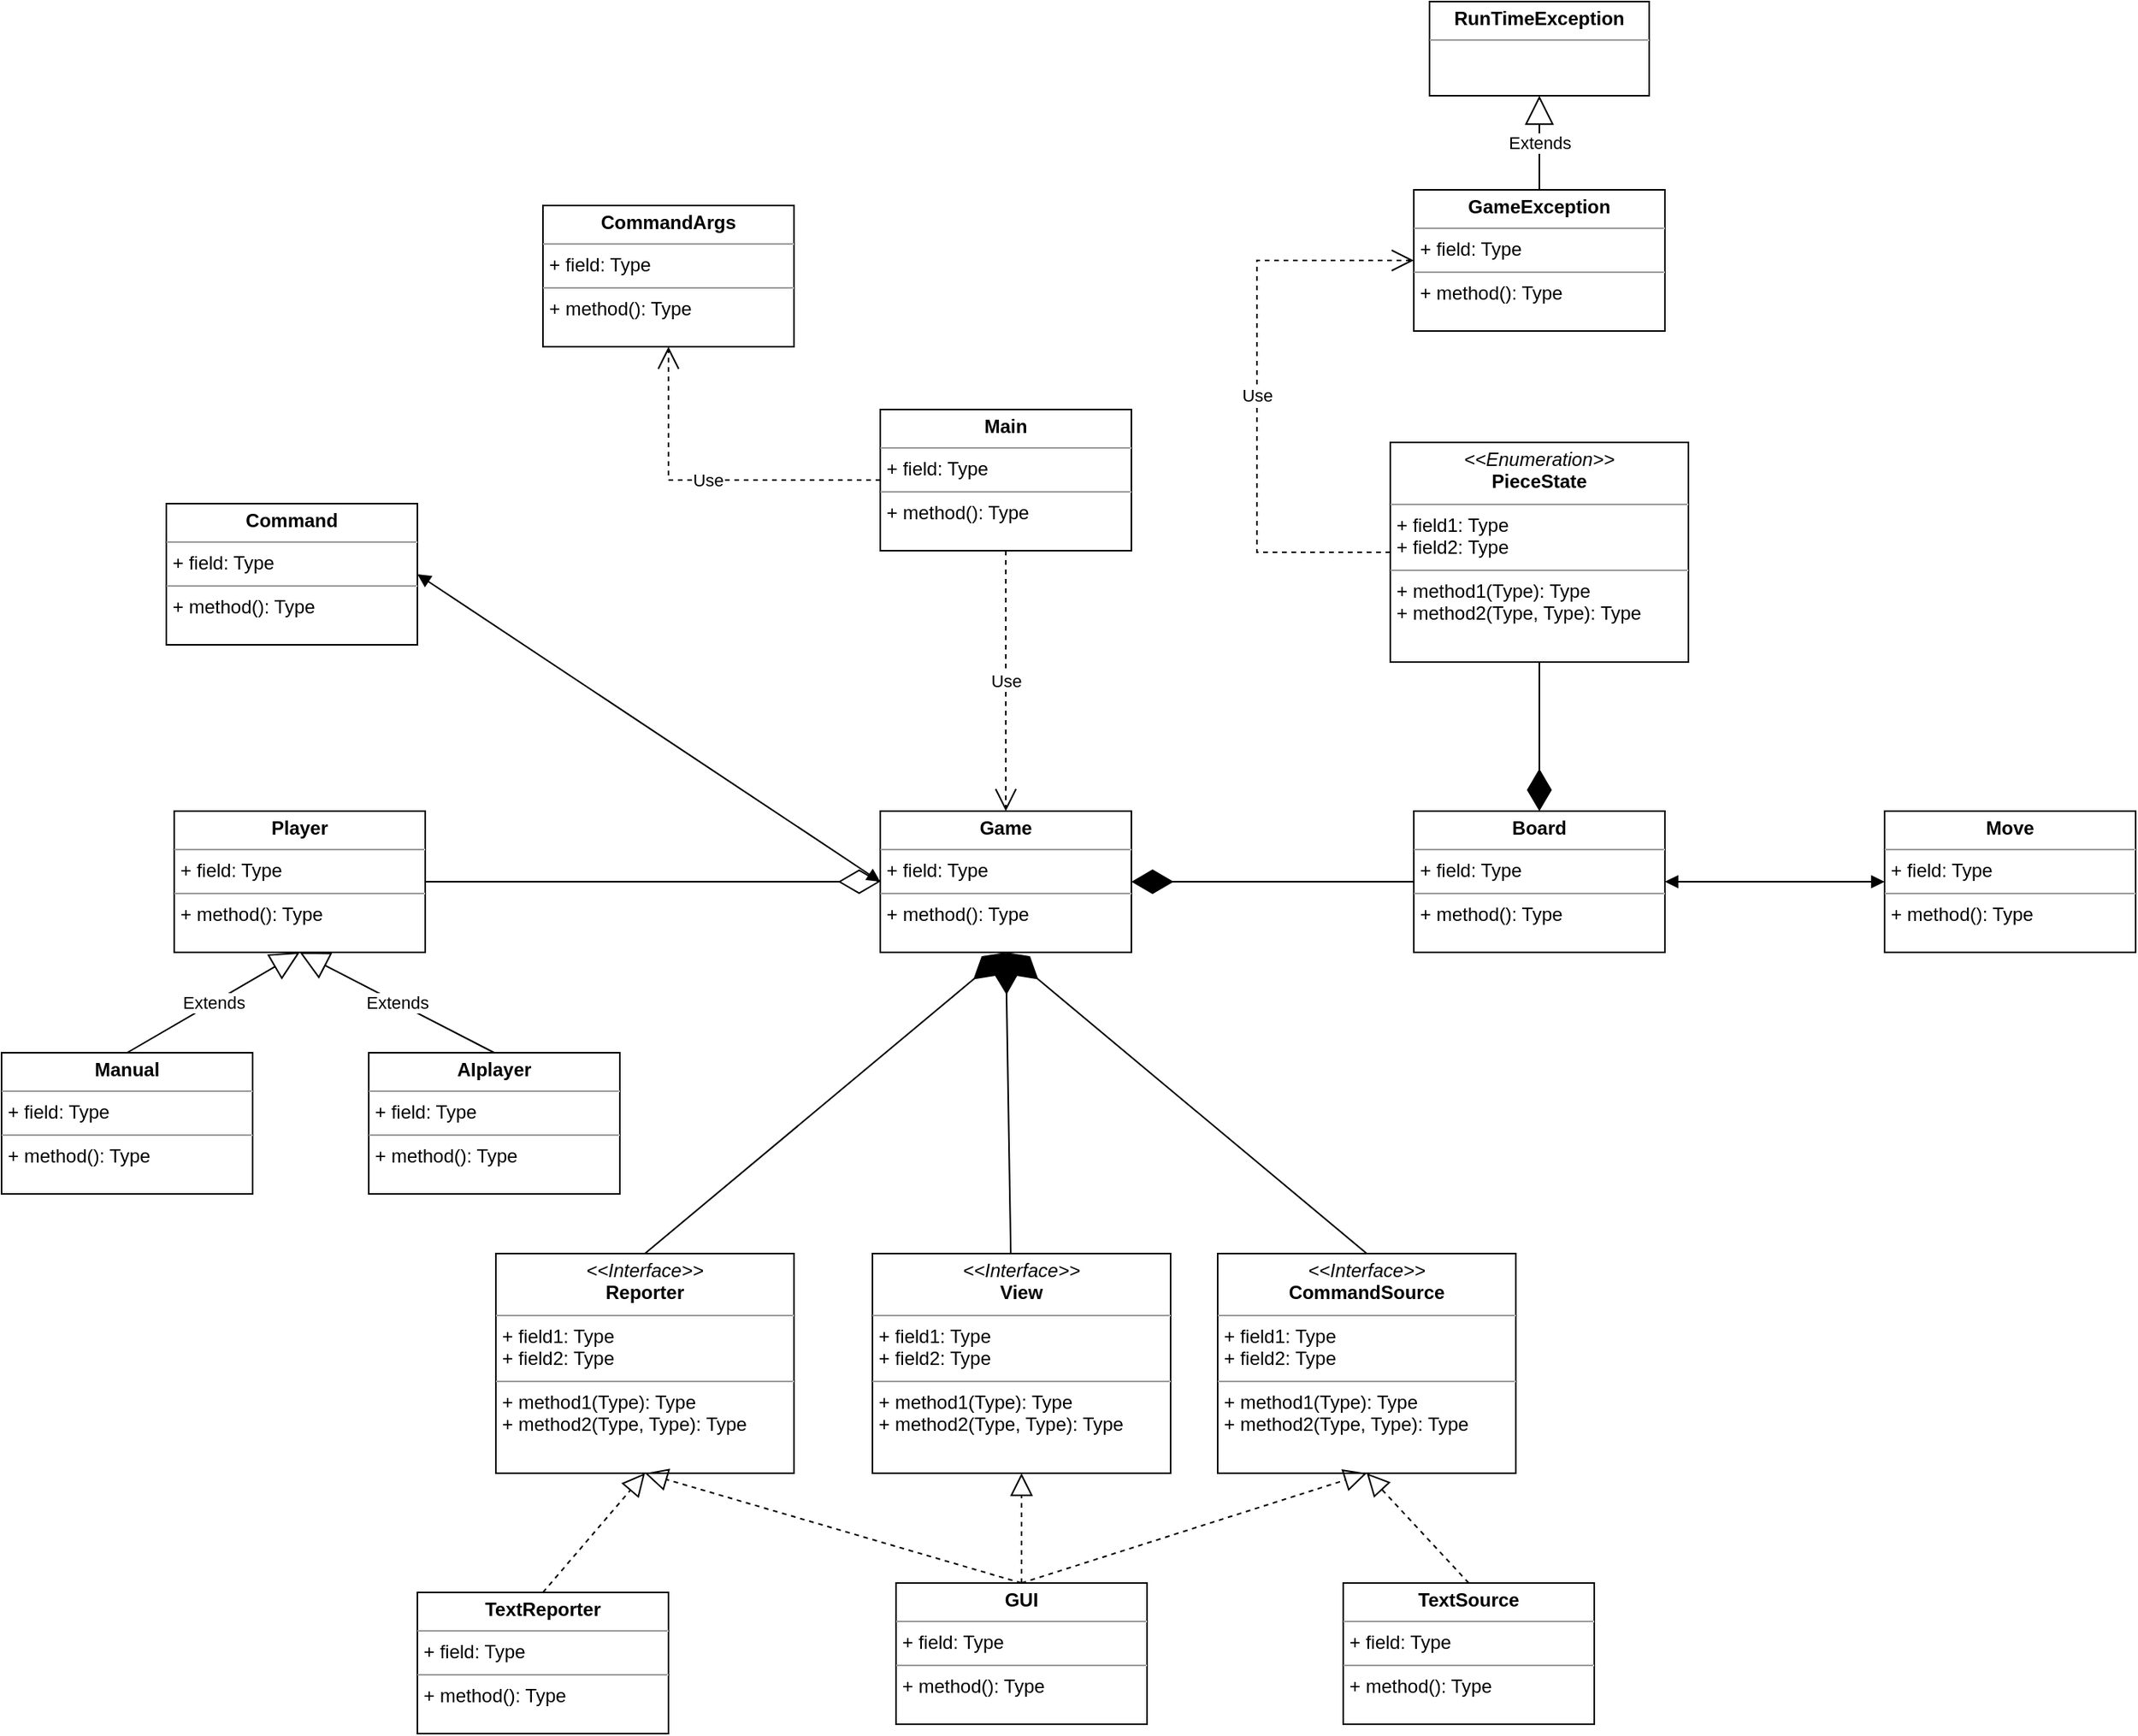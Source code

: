 <mxfile version="21.2.8" type="github">
  <diagram name="Page-1" id="OannjaR6fSQjbODMCAjz">
    <mxGraphModel dx="1994" dy="1708" grid="1" gridSize="10" guides="1" tooltips="1" connect="1" arrows="1" fold="1" page="1" pageScale="1" pageWidth="827" pageHeight="1169" math="0" shadow="0">
      <root>
        <mxCell id="0" />
        <mxCell id="1" parent="0" />
        <mxCell id="ivCwcvR1RakMag-9bvLZ-1" value="&lt;p style=&quot;margin:0px;margin-top:4px;text-align:center;&quot;&gt;&lt;i&gt;&amp;lt;&amp;lt;Interface&amp;gt;&amp;gt;&lt;/i&gt;&lt;br&gt;&lt;b&gt;Reporter&lt;/b&gt;&lt;/p&gt;&lt;hr size=&quot;1&quot;&gt;&lt;p style=&quot;margin:0px;margin-left:4px;&quot;&gt;+ field1: Type&lt;br&gt;+ field2: Type&lt;/p&gt;&lt;hr size=&quot;1&quot;&gt;&lt;p style=&quot;margin:0px;margin-left:4px;&quot;&gt;+ method1(Type): Type&lt;br&gt;+ method2(Type, Type): Type&lt;/p&gt;" style="verticalAlign=top;align=left;overflow=fill;fontSize=12;fontFamily=Helvetica;html=1;whiteSpace=wrap;" vertex="1" parent="1">
          <mxGeometry x="-155" y="658" width="190" height="140" as="geometry" />
        </mxCell>
        <mxCell id="ivCwcvR1RakMag-9bvLZ-9" value="&lt;p style=&quot;margin:0px;margin-top:4px;text-align:center;&quot;&gt;&lt;i&gt;&amp;lt;&amp;lt;Enumeration&amp;gt;&amp;gt;&lt;/i&gt;&lt;br&gt;&lt;b&gt;PieceState&lt;/b&gt;&lt;/p&gt;&lt;hr size=&quot;1&quot;&gt;&lt;p style=&quot;margin:0px;margin-left:4px;&quot;&gt;+ field1: Type&lt;br&gt;+ field2: Type&lt;/p&gt;&lt;hr size=&quot;1&quot;&gt;&lt;p style=&quot;margin:0px;margin-left:4px;&quot;&gt;+ method1(Type): Type&lt;br&gt;+ method2(Type, Type): Type&lt;/p&gt;" style="verticalAlign=top;align=left;overflow=fill;fontSize=12;fontFamily=Helvetica;html=1;whiteSpace=wrap;" vertex="1" parent="1">
          <mxGeometry x="415" y="141" width="190" height="140" as="geometry" />
        </mxCell>
        <mxCell id="ivCwcvR1RakMag-9bvLZ-27" value="&lt;p style=&quot;margin:0px;margin-top:4px;text-align:center;&quot;&gt;&lt;i&gt;&amp;lt;&amp;lt;Interface&amp;gt;&amp;gt;&lt;/i&gt;&lt;br&gt;&lt;b&gt;View&lt;/b&gt;&lt;/p&gt;&lt;hr size=&quot;1&quot;&gt;&lt;p style=&quot;margin:0px;margin-left:4px;&quot;&gt;+ field1: Type&lt;br&gt;+ field2: Type&lt;/p&gt;&lt;hr size=&quot;1&quot;&gt;&lt;p style=&quot;margin:0px;margin-left:4px;&quot;&gt;+ method1(Type): Type&lt;br&gt;+ method2(Type, Type): Type&lt;/p&gt;" style="verticalAlign=top;align=left;overflow=fill;fontSize=12;fontFamily=Helvetica;html=1;whiteSpace=wrap;" vertex="1" parent="1">
          <mxGeometry x="85" y="658" width="190" height="140" as="geometry" />
        </mxCell>
        <mxCell id="ivCwcvR1RakMag-9bvLZ-28" value="&lt;p style=&quot;margin:0px;margin-top:4px;text-align:center;&quot;&gt;&lt;i&gt;&amp;lt;&amp;lt;Interface&amp;gt;&amp;gt;&lt;/i&gt;&lt;br&gt;&lt;b&gt;CommandSource&lt;/b&gt;&lt;/p&gt;&lt;hr size=&quot;1&quot;&gt;&lt;p style=&quot;margin:0px;margin-left:4px;&quot;&gt;+ field1: Type&lt;br&gt;+ field2: Type&lt;/p&gt;&lt;hr size=&quot;1&quot;&gt;&lt;p style=&quot;margin:0px;margin-left:4px;&quot;&gt;+ method1(Type): Type&lt;br&gt;+ method2(Type, Type): Type&lt;/p&gt;" style="verticalAlign=top;align=left;overflow=fill;fontSize=12;fontFamily=Helvetica;html=1;whiteSpace=wrap;" vertex="1" parent="1">
          <mxGeometry x="305" y="658" width="190" height="140" as="geometry" />
        </mxCell>
        <mxCell id="ivCwcvR1RakMag-9bvLZ-41" value="" style="endArrow=block;dashed=1;endFill=0;endSize=12;html=1;rounded=0;entryX=0.5;entryY=1;entryDx=0;entryDy=0;exitX=0.5;exitY=0;exitDx=0;exitDy=0;" edge="1" parent="1" source="ivCwcvR1RakMag-9bvLZ-73" target="ivCwcvR1RakMag-9bvLZ-28">
          <mxGeometry width="160" relative="1" as="geometry">
            <mxPoint x="465" y="868" as="sourcePoint" />
            <mxPoint x="255" y="968" as="targetPoint" />
          </mxGeometry>
        </mxCell>
        <mxCell id="ivCwcvR1RakMag-9bvLZ-42" value="" style="endArrow=block;dashed=1;endFill=0;endSize=12;html=1;rounded=0;exitX=0.5;exitY=0;exitDx=0;exitDy=0;entryX=0.5;entryY=1;entryDx=0;entryDy=0;" edge="1" parent="1" source="ivCwcvR1RakMag-9bvLZ-71" target="ivCwcvR1RakMag-9bvLZ-28">
          <mxGeometry width="160" relative="1" as="geometry">
            <mxPoint x="185" y="878" as="sourcePoint" />
            <mxPoint x="235" y="1088" as="targetPoint" />
          </mxGeometry>
        </mxCell>
        <mxCell id="ivCwcvR1RakMag-9bvLZ-43" value="Extends" style="endArrow=block;endSize=16;endFill=0;html=1;rounded=0;exitX=0.5;exitY=0;exitDx=0;exitDy=0;entryX=0.5;entryY=1;entryDx=0;entryDy=0;" edge="1" parent="1" source="ivCwcvR1RakMag-9bvLZ-80" target="ivCwcvR1RakMag-9bvLZ-48">
          <mxGeometry width="160" relative="1" as="geometry">
            <mxPoint x="-170" y="530" as="sourcePoint" />
            <mxPoint x="-280" y="520" as="targetPoint" />
          </mxGeometry>
        </mxCell>
        <mxCell id="ivCwcvR1RakMag-9bvLZ-48" value="&lt;p style=&quot;margin:0px;margin-top:4px;text-align:center;&quot;&gt;&lt;b&gt;Player&lt;/b&gt;&lt;/p&gt;&lt;hr size=&quot;1&quot;&gt;&lt;p style=&quot;margin:0px;margin-left:4px;&quot;&gt;+ field: Type&lt;/p&gt;&lt;hr size=&quot;1&quot;&gt;&lt;p style=&quot;margin:0px;margin-left:4px;&quot;&gt;+ method(): Type&lt;/p&gt;" style="verticalAlign=top;align=left;overflow=fill;fontSize=12;fontFamily=Helvetica;html=1;whiteSpace=wrap;" vertex="1" parent="1">
          <mxGeometry x="-360" y="376" width="160" height="90" as="geometry" />
        </mxCell>
        <mxCell id="ivCwcvR1RakMag-9bvLZ-49" value="Extends" style="endArrow=block;endSize=16;endFill=0;html=1;rounded=0;entryX=0.5;entryY=1;entryDx=0;entryDy=0;exitX=0.5;exitY=0;exitDx=0;exitDy=0;" edge="1" parent="1" source="ivCwcvR1RakMag-9bvLZ-75" target="ivCwcvR1RakMag-9bvLZ-48">
          <mxGeometry width="160" relative="1" as="geometry">
            <mxPoint x="-400" y="530" as="sourcePoint" />
            <mxPoint x="70" y="500" as="targetPoint" />
          </mxGeometry>
        </mxCell>
        <mxCell id="ivCwcvR1RakMag-9bvLZ-50" value="" style="endArrow=block;dashed=1;endFill=0;endSize=12;html=1;rounded=0;entryX=0.5;entryY=1;entryDx=0;entryDy=0;exitX=0.5;exitY=0;exitDx=0;exitDy=0;" edge="1" parent="1" source="ivCwcvR1RakMag-9bvLZ-70" target="ivCwcvR1RakMag-9bvLZ-1">
          <mxGeometry width="160" relative="1" as="geometry">
            <mxPoint x="-5" y="888" as="sourcePoint" />
            <mxPoint x="155" y="888" as="targetPoint" />
          </mxGeometry>
        </mxCell>
        <mxCell id="ivCwcvR1RakMag-9bvLZ-51" value="" style="endArrow=block;dashed=1;endFill=0;endSize=12;html=1;rounded=0;exitX=0.5;exitY=0;exitDx=0;exitDy=0;entryX=0.5;entryY=1;entryDx=0;entryDy=0;" edge="1" parent="1" source="ivCwcvR1RakMag-9bvLZ-71" target="ivCwcvR1RakMag-9bvLZ-1">
          <mxGeometry width="160" relative="1" as="geometry">
            <mxPoint x="185" y="878" as="sourcePoint" />
            <mxPoint x="25" y="818" as="targetPoint" />
          </mxGeometry>
        </mxCell>
        <mxCell id="ivCwcvR1RakMag-9bvLZ-52" value="" style="endArrow=block;dashed=1;endFill=0;endSize=12;html=1;rounded=0;entryX=0.5;entryY=1;entryDx=0;entryDy=0;exitX=0.5;exitY=0;exitDx=0;exitDy=0;" edge="1" parent="1" source="ivCwcvR1RakMag-9bvLZ-71" target="ivCwcvR1RakMag-9bvLZ-27">
          <mxGeometry width="160" relative="1" as="geometry">
            <mxPoint x="185" y="878" as="sourcePoint" />
            <mxPoint x="55" y="758" as="targetPoint" />
          </mxGeometry>
        </mxCell>
        <mxCell id="ivCwcvR1RakMag-9bvLZ-58" value="&lt;p style=&quot;margin:0px;margin-top:4px;text-align:center;&quot;&gt;&lt;b&gt;RunTimeException&lt;/b&gt;&lt;/p&gt;&lt;hr size=&quot;1&quot;&gt;&lt;div style=&quot;height:2px;&quot;&gt;&lt;/div&gt;" style="verticalAlign=top;align=left;overflow=fill;fontSize=12;fontFamily=Helvetica;html=1;whiteSpace=wrap;" vertex="1" parent="1">
          <mxGeometry x="440" y="-140" width="140" height="60" as="geometry" />
        </mxCell>
        <mxCell id="ivCwcvR1RakMag-9bvLZ-60" value="Extends" style="endArrow=block;endSize=16;endFill=0;html=1;rounded=0;exitX=0.5;exitY=0;exitDx=0;exitDy=0;entryX=0.5;entryY=1;entryDx=0;entryDy=0;" edge="1" parent="1" source="ivCwcvR1RakMag-9bvLZ-74" target="ivCwcvR1RakMag-9bvLZ-58">
          <mxGeometry width="160" relative="1" as="geometry">
            <mxPoint x="680" y="-110" as="sourcePoint" />
            <mxPoint x="840" y="-110" as="targetPoint" />
          </mxGeometry>
        </mxCell>
        <mxCell id="ivCwcvR1RakMag-9bvLZ-70" value="&lt;p style=&quot;margin:0px;margin-top:4px;text-align:center;&quot;&gt;&lt;b&gt;TextReporter&lt;/b&gt;&lt;/p&gt;&lt;hr size=&quot;1&quot;&gt;&lt;p style=&quot;margin:0px;margin-left:4px;&quot;&gt;+ field: Type&lt;/p&gt;&lt;hr size=&quot;1&quot;&gt;&lt;p style=&quot;margin:0px;margin-left:4px;&quot;&gt;+ method(): Type&lt;/p&gt;" style="verticalAlign=top;align=left;overflow=fill;fontSize=12;fontFamily=Helvetica;html=1;whiteSpace=wrap;" vertex="1" parent="1">
          <mxGeometry x="-205" y="874" width="160" height="90" as="geometry" />
        </mxCell>
        <mxCell id="ivCwcvR1RakMag-9bvLZ-71" value="&lt;p style=&quot;margin:0px;margin-top:4px;text-align:center;&quot;&gt;&lt;b&gt;GUI&lt;/b&gt;&lt;/p&gt;&lt;hr size=&quot;1&quot;&gt;&lt;p style=&quot;margin:0px;margin-left:4px;&quot;&gt;+ field: Type&lt;/p&gt;&lt;hr size=&quot;1&quot;&gt;&lt;p style=&quot;margin:0px;margin-left:4px;&quot;&gt;+ method(): Type&lt;/p&gt;" style="verticalAlign=top;align=left;overflow=fill;fontSize=12;fontFamily=Helvetica;html=1;whiteSpace=wrap;" vertex="1" parent="1">
          <mxGeometry x="100" y="868" width="160" height="90" as="geometry" />
        </mxCell>
        <mxCell id="ivCwcvR1RakMag-9bvLZ-73" value="&lt;p style=&quot;margin:0px;margin-top:4px;text-align:center;&quot;&gt;&lt;b&gt;TextSource&lt;/b&gt;&lt;/p&gt;&lt;hr size=&quot;1&quot;&gt;&lt;p style=&quot;margin:0px;margin-left:4px;&quot;&gt;+ field: Type&lt;/p&gt;&lt;hr size=&quot;1&quot;&gt;&lt;p style=&quot;margin:0px;margin-left:4px;&quot;&gt;+ method(): Type&lt;/p&gt;" style="verticalAlign=top;align=left;overflow=fill;fontSize=12;fontFamily=Helvetica;html=1;whiteSpace=wrap;" vertex="1" parent="1">
          <mxGeometry x="385" y="868" width="160" height="90" as="geometry" />
        </mxCell>
        <mxCell id="ivCwcvR1RakMag-9bvLZ-74" value="&lt;p style=&quot;margin:0px;margin-top:4px;text-align:center;&quot;&gt;&lt;b&gt;GameException&lt;/b&gt;&lt;/p&gt;&lt;hr size=&quot;1&quot;&gt;&lt;p style=&quot;margin:0px;margin-left:4px;&quot;&gt;+ field: Type&lt;/p&gt;&lt;hr size=&quot;1&quot;&gt;&lt;p style=&quot;margin:0px;margin-left:4px;&quot;&gt;+ method(): Type&lt;/p&gt;" style="verticalAlign=top;align=left;overflow=fill;fontSize=12;fontFamily=Helvetica;html=1;whiteSpace=wrap;" vertex="1" parent="1">
          <mxGeometry x="430" y="-20" width="160" height="90" as="geometry" />
        </mxCell>
        <mxCell id="ivCwcvR1RakMag-9bvLZ-75" value="&lt;p style=&quot;margin:0px;margin-top:4px;text-align:center;&quot;&gt;&lt;b&gt;Manual&lt;/b&gt;&lt;/p&gt;&lt;hr size=&quot;1&quot;&gt;&lt;p style=&quot;margin:0px;margin-left:4px;&quot;&gt;+ field: Type&lt;/p&gt;&lt;hr size=&quot;1&quot;&gt;&lt;p style=&quot;margin:0px;margin-left:4px;&quot;&gt;+ method(): Type&lt;/p&gt;" style="verticalAlign=top;align=left;overflow=fill;fontSize=12;fontFamily=Helvetica;html=1;whiteSpace=wrap;" vertex="1" parent="1">
          <mxGeometry x="-470" y="530" width="160" height="90" as="geometry" />
        </mxCell>
        <mxCell id="ivCwcvR1RakMag-9bvLZ-80" value="&lt;p style=&quot;margin:0px;margin-top:4px;text-align:center;&quot;&gt;&lt;b&gt;AIplayer&lt;/b&gt;&lt;/p&gt;&lt;hr size=&quot;1&quot;&gt;&lt;p style=&quot;margin:0px;margin-left:4px;&quot;&gt;+ field: Type&lt;/p&gt;&lt;hr size=&quot;1&quot;&gt;&lt;p style=&quot;margin:0px;margin-left:4px;&quot;&gt;+ method(): Type&lt;/p&gt;" style="verticalAlign=top;align=left;overflow=fill;fontSize=12;fontFamily=Helvetica;html=1;whiteSpace=wrap;" vertex="1" parent="1">
          <mxGeometry x="-236" y="530" width="160" height="90" as="geometry" />
        </mxCell>
        <mxCell id="ivCwcvR1RakMag-9bvLZ-81" value="&lt;p style=&quot;margin:0px;margin-top:4px;text-align:center;&quot;&gt;&lt;b&gt;Game&lt;/b&gt;&lt;/p&gt;&lt;hr size=&quot;1&quot;&gt;&lt;p style=&quot;margin:0px;margin-left:4px;&quot;&gt;+ field: Type&lt;/p&gt;&lt;hr size=&quot;1&quot;&gt;&lt;p style=&quot;margin:0px;margin-left:4px;&quot;&gt;+ method(): Type&lt;/p&gt;" style="verticalAlign=top;align=left;overflow=fill;fontSize=12;fontFamily=Helvetica;html=1;whiteSpace=wrap;" vertex="1" parent="1">
          <mxGeometry x="90" y="376" width="160" height="90" as="geometry" />
        </mxCell>
        <mxCell id="ivCwcvR1RakMag-9bvLZ-90" value="&lt;p style=&quot;margin:0px;margin-top:4px;text-align:center;&quot;&gt;&lt;b&gt;Board&lt;/b&gt;&lt;/p&gt;&lt;hr size=&quot;1&quot;&gt;&lt;p style=&quot;margin:0px;margin-left:4px;&quot;&gt;+ field: Type&lt;/p&gt;&lt;hr size=&quot;1&quot;&gt;&lt;p style=&quot;margin:0px;margin-left:4px;&quot;&gt;+ method(): Type&lt;/p&gt;" style="verticalAlign=top;align=left;overflow=fill;fontSize=12;fontFamily=Helvetica;html=1;whiteSpace=wrap;" vertex="1" parent="1">
          <mxGeometry x="430" y="376" width="160" height="90" as="geometry" />
        </mxCell>
        <mxCell id="ivCwcvR1RakMag-9bvLZ-93" value="&lt;p style=&quot;margin:0px;margin-top:4px;text-align:center;&quot;&gt;&lt;b&gt;Main&lt;/b&gt;&lt;/p&gt;&lt;hr size=&quot;1&quot;&gt;&lt;p style=&quot;margin:0px;margin-left:4px;&quot;&gt;+ field: Type&lt;/p&gt;&lt;hr size=&quot;1&quot;&gt;&lt;p style=&quot;margin:0px;margin-left:4px;&quot;&gt;+ method(): Type&lt;/p&gt;" style="verticalAlign=top;align=left;overflow=fill;fontSize=12;fontFamily=Helvetica;html=1;whiteSpace=wrap;" vertex="1" parent="1">
          <mxGeometry x="90" y="120" width="160" height="90" as="geometry" />
        </mxCell>
        <mxCell id="ivCwcvR1RakMag-9bvLZ-94" value="Use" style="endArrow=open;endSize=12;dashed=1;html=1;rounded=0;entryX=0.5;entryY=0;entryDx=0;entryDy=0;exitX=0.5;exitY=1;exitDx=0;exitDy=0;" edge="1" parent="1" source="ivCwcvR1RakMag-9bvLZ-93" target="ivCwcvR1RakMag-9bvLZ-81">
          <mxGeometry width="160" relative="1" as="geometry">
            <mxPoint x="180" y="260" as="sourcePoint" />
            <mxPoint x="320" y="340" as="targetPoint" />
          </mxGeometry>
        </mxCell>
        <mxCell id="ivCwcvR1RakMag-9bvLZ-97" value="Use" style="endArrow=open;endSize=12;dashed=1;html=1;rounded=0;exitX=0;exitY=0.5;exitDx=0;exitDy=0;entryX=0;entryY=0.5;entryDx=0;entryDy=0;edgeStyle=orthogonalEdgeStyle;" edge="1" parent="1" source="ivCwcvR1RakMag-9bvLZ-9" target="ivCwcvR1RakMag-9bvLZ-74">
          <mxGeometry width="160" relative="1" as="geometry">
            <mxPoint x="680" y="340" as="sourcePoint" />
            <mxPoint x="840" y="340" as="targetPoint" />
            <Array as="points">
              <mxPoint x="330" y="211" />
              <mxPoint x="330" y="25" />
            </Array>
          </mxGeometry>
        </mxCell>
        <mxCell id="ivCwcvR1RakMag-9bvLZ-108" value="&lt;p style=&quot;margin:0px;margin-top:4px;text-align:center;&quot;&gt;&lt;b&gt;Move&lt;/b&gt;&lt;/p&gt;&lt;hr size=&quot;1&quot;&gt;&lt;p style=&quot;margin:0px;margin-left:4px;&quot;&gt;+ field: Type&lt;/p&gt;&lt;hr size=&quot;1&quot;&gt;&lt;p style=&quot;margin:0px;margin-left:4px;&quot;&gt;+ method(): Type&lt;/p&gt;" style="verticalAlign=top;align=left;overflow=fill;fontSize=12;fontFamily=Helvetica;html=1;whiteSpace=wrap;" vertex="1" parent="1">
          <mxGeometry x="730" y="376" width="160" height="90" as="geometry" />
        </mxCell>
        <mxCell id="ivCwcvR1RakMag-9bvLZ-109" value="" style="endArrow=block;startArrow=block;endFill=1;startFill=1;html=1;rounded=0;entryX=0;entryY=0.5;entryDx=0;entryDy=0;exitX=1;exitY=0.5;exitDx=0;exitDy=0;" edge="1" parent="1" source="ivCwcvR1RakMag-9bvLZ-90" target="ivCwcvR1RakMag-9bvLZ-108">
          <mxGeometry width="160" relative="1" as="geometry">
            <mxPoint x="400" y="440" as="sourcePoint" />
            <mxPoint x="560" y="440" as="targetPoint" />
          </mxGeometry>
        </mxCell>
        <mxCell id="ivCwcvR1RakMag-9bvLZ-112" value="" style="endArrow=diamondThin;endFill=0;endSize=24;html=1;rounded=0;entryX=0;entryY=0.5;entryDx=0;entryDy=0;exitX=1;exitY=0.5;exitDx=0;exitDy=0;" edge="1" parent="1" source="ivCwcvR1RakMag-9bvLZ-48" target="ivCwcvR1RakMag-9bvLZ-81">
          <mxGeometry width="160" relative="1" as="geometry">
            <mxPoint x="-100" y="420.5" as="sourcePoint" />
            <mxPoint x="60" y="420.5" as="targetPoint" />
          </mxGeometry>
        </mxCell>
        <mxCell id="ivCwcvR1RakMag-9bvLZ-113" value="" style="endArrow=diamondThin;endFill=1;endSize=24;html=1;rounded=0;entryX=0.5;entryY=1;entryDx=0;entryDy=0;exitX=0.5;exitY=0;exitDx=0;exitDy=0;" edge="1" parent="1" source="ivCwcvR1RakMag-9bvLZ-1" target="ivCwcvR1RakMag-9bvLZ-81">
          <mxGeometry width="160" relative="1" as="geometry">
            <mxPoint x="-60" y="600" as="sourcePoint" />
            <mxPoint x="100" y="600" as="targetPoint" />
          </mxGeometry>
        </mxCell>
        <mxCell id="ivCwcvR1RakMag-9bvLZ-114" value="" style="endArrow=diamondThin;endFill=1;endSize=24;html=1;rounded=0;entryX=0.5;entryY=1;entryDx=0;entryDy=0;exitX=0.464;exitY=0.003;exitDx=0;exitDy=0;exitPerimeter=0;" edge="1" parent="1" source="ivCwcvR1RakMag-9bvLZ-27" target="ivCwcvR1RakMag-9bvLZ-81">
          <mxGeometry width="160" relative="1" as="geometry">
            <mxPoint x="-60" y="600" as="sourcePoint" />
            <mxPoint x="100" y="600" as="targetPoint" />
          </mxGeometry>
        </mxCell>
        <mxCell id="ivCwcvR1RakMag-9bvLZ-115" value="" style="endArrow=diamondThin;endFill=1;endSize=24;html=1;rounded=0;entryX=0.5;entryY=1;entryDx=0;entryDy=0;exitX=0.5;exitY=0;exitDx=0;exitDy=0;" edge="1" parent="1" source="ivCwcvR1RakMag-9bvLZ-28" target="ivCwcvR1RakMag-9bvLZ-81">
          <mxGeometry width="160" relative="1" as="geometry">
            <mxPoint x="-60" y="600" as="sourcePoint" />
            <mxPoint x="100" y="600" as="targetPoint" />
          </mxGeometry>
        </mxCell>
        <mxCell id="ivCwcvR1RakMag-9bvLZ-116" value="" style="endArrow=diamondThin;endFill=1;endSize=24;html=1;rounded=0;exitX=0;exitY=0.5;exitDx=0;exitDy=0;entryX=1;entryY=0.5;entryDx=0;entryDy=0;" edge="1" parent="1" source="ivCwcvR1RakMag-9bvLZ-90" target="ivCwcvR1RakMag-9bvLZ-81">
          <mxGeometry width="160" relative="1" as="geometry">
            <mxPoint x="190" y="440" as="sourcePoint" />
            <mxPoint x="310" y="390" as="targetPoint" />
          </mxGeometry>
        </mxCell>
        <mxCell id="ivCwcvR1RakMag-9bvLZ-117" value="" style="endArrow=diamondThin;endFill=1;endSize=24;html=1;rounded=0;exitX=0.5;exitY=1;exitDx=0;exitDy=0;entryX=0.5;entryY=0;entryDx=0;entryDy=0;" edge="1" parent="1" source="ivCwcvR1RakMag-9bvLZ-9" target="ivCwcvR1RakMag-9bvLZ-90">
          <mxGeometry width="160" relative="1" as="geometry">
            <mxPoint x="340" y="370" as="sourcePoint" />
            <mxPoint x="500" y="370" as="targetPoint" />
          </mxGeometry>
        </mxCell>
        <mxCell id="ivCwcvR1RakMag-9bvLZ-118" value="&lt;p style=&quot;margin:0px;margin-top:4px;text-align:center;&quot;&gt;&lt;b&gt;CommandArgs&lt;/b&gt;&lt;/p&gt;&lt;hr size=&quot;1&quot;&gt;&lt;p style=&quot;margin:0px;margin-left:4px;&quot;&gt;+ field: Type&lt;/p&gt;&lt;hr size=&quot;1&quot;&gt;&lt;p style=&quot;margin:0px;margin-left:4px;&quot;&gt;+ method(): Type&lt;/p&gt;" style="verticalAlign=top;align=left;overflow=fill;fontSize=12;fontFamily=Helvetica;html=1;whiteSpace=wrap;" vertex="1" parent="1">
          <mxGeometry x="-125" y="-10" width="160" height="90" as="geometry" />
        </mxCell>
        <mxCell id="ivCwcvR1RakMag-9bvLZ-120" value="Use" style="endArrow=open;endSize=12;dashed=1;html=1;rounded=0;entryX=0.5;entryY=1;entryDx=0;entryDy=0;exitX=0;exitY=0.5;exitDx=0;exitDy=0;edgeStyle=orthogonalEdgeStyle;" edge="1" parent="1" source="ivCwcvR1RakMag-9bvLZ-93" target="ivCwcvR1RakMag-9bvLZ-118">
          <mxGeometry width="160" relative="1" as="geometry">
            <mxPoint x="-100" y="190" as="sourcePoint" />
            <mxPoint x="60" y="190" as="targetPoint" />
          </mxGeometry>
        </mxCell>
        <mxCell id="ivCwcvR1RakMag-9bvLZ-121" value="&lt;p style=&quot;margin:0px;margin-top:4px;text-align:center;&quot;&gt;&lt;b&gt;Command&lt;/b&gt;&lt;/p&gt;&lt;hr size=&quot;1&quot;&gt;&lt;p style=&quot;margin:0px;margin-left:4px;&quot;&gt;+ field: Type&lt;/p&gt;&lt;hr size=&quot;1&quot;&gt;&lt;p style=&quot;margin:0px;margin-left:4px;&quot;&gt;+ method(): Type&lt;/p&gt;" style="verticalAlign=top;align=left;overflow=fill;fontSize=12;fontFamily=Helvetica;html=1;whiteSpace=wrap;" vertex="1" parent="1">
          <mxGeometry x="-365" y="180" width="160" height="90" as="geometry" />
        </mxCell>
        <mxCell id="ivCwcvR1RakMag-9bvLZ-123" value="" style="endArrow=block;startArrow=block;endFill=1;startFill=1;html=1;rounded=0;entryX=0;entryY=0.5;entryDx=0;entryDy=0;exitX=1;exitY=0.5;exitDx=0;exitDy=0;" edge="1" parent="1" source="ivCwcvR1RakMag-9bvLZ-121" target="ivCwcvR1RakMag-9bvLZ-81">
          <mxGeometry width="160" relative="1" as="geometry">
            <mxPoint x="-160" y="290" as="sourcePoint" />
            <mxPoint y="290" as="targetPoint" />
          </mxGeometry>
        </mxCell>
      </root>
    </mxGraphModel>
  </diagram>
</mxfile>

